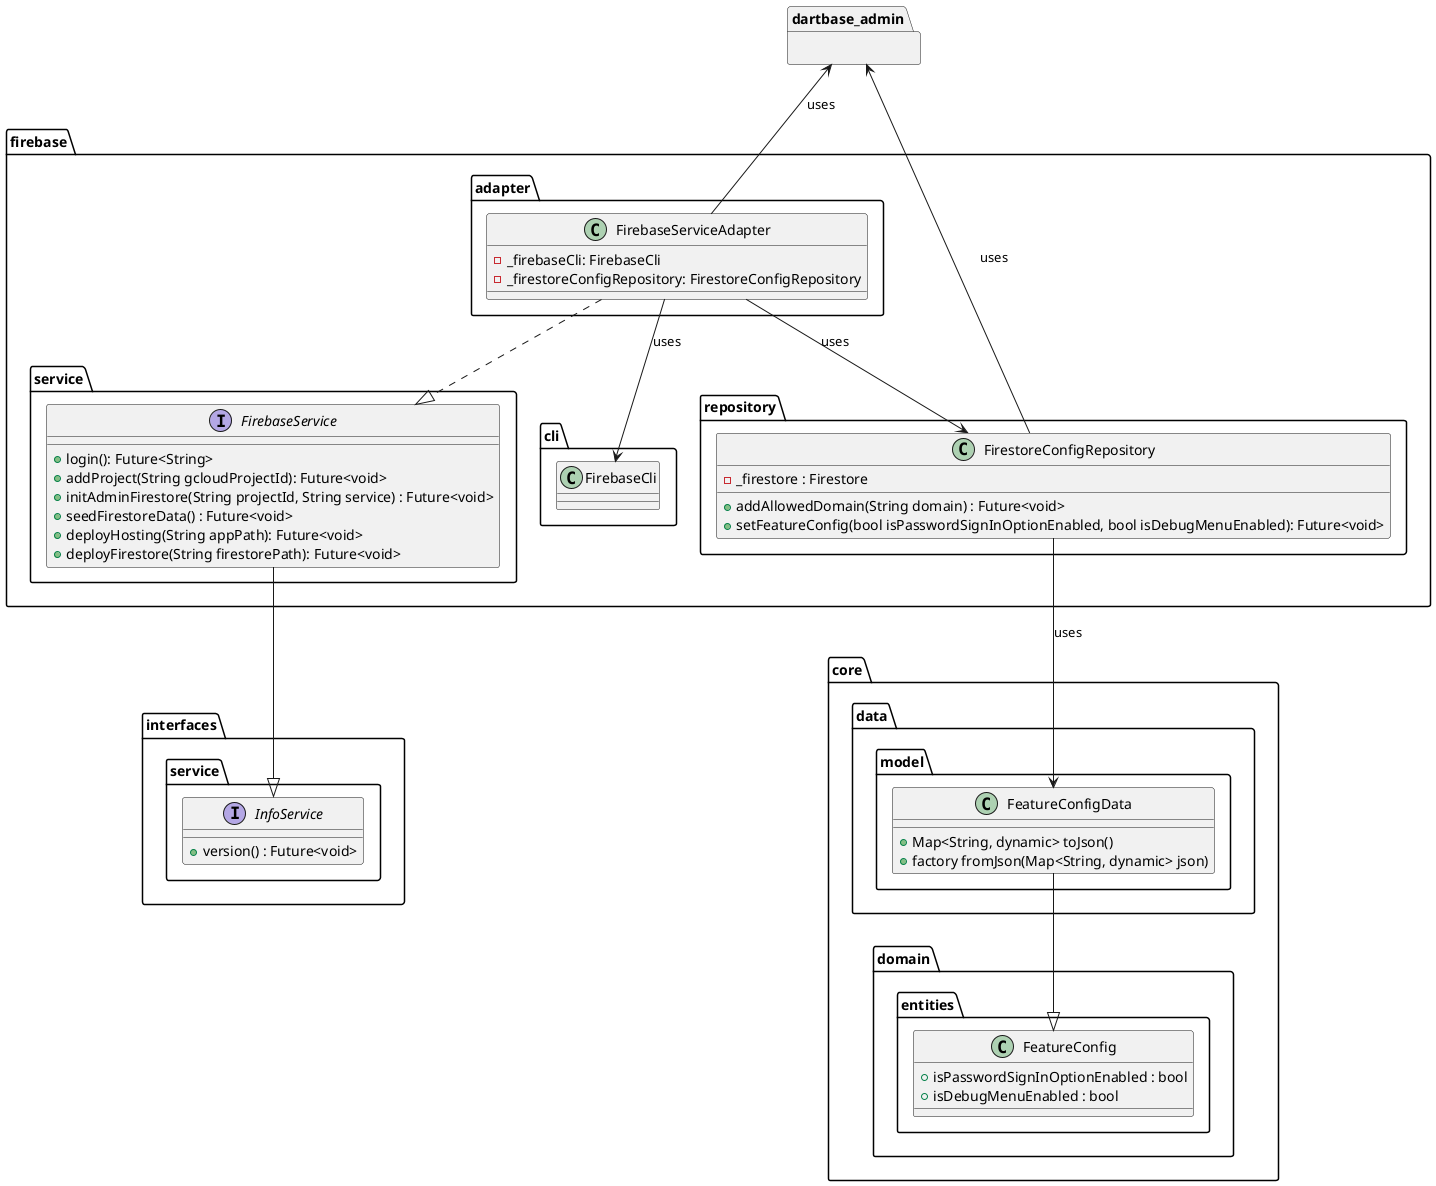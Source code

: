 @startuml firestore_managing_data_class_diagram

package firebase {
    package service as firebase.service {
        interface FirebaseService {
            + login(): Future<String>
            + addProject(String gcloudProjectId): Future<void>
            + initAdminFirestore(String projectId, String service) : Future<void>
            + seedFirestoreData() : Future<void>
            + deployHosting(String appPath): Future<void>
            + deployFirestore(String firestorePath): Future<void>
        }
    }

    package adapter as firebase.adapter {
        class FirebaseServiceAdapter {
            - _firebaseCli: FirebaseCli
            - _firestoreConfigRepository: FirestoreConfigRepository
        }
    }

    package cli as firebase.cli {
        class FirebaseCli {
        }
    }

    package repository as firebase.repository {
        class FirestoreConfigRepository {
            - _firestore : Firestore
            + addAllowedDomain(String domain) : Future<void>
            + setFeatureConfig(bool isPasswordSignInOptionEnabled, bool isDebugMenuEnabled): Future<void>
        }
    }
}

package interfaces {
    package service {
        interface InfoService {
            + version() : Future<void>
        }
    }
}

package core {
    package data.model {
        class FeatureConfigData {
            + Map<String, dynamic> toJson()
            + factory fromJson(Map<String, dynamic> json)
        }
    }

    package domain.entities {
        class FeatureConfig {
            + isPasswordSignInOptionEnabled : bool
            + isDebugMenuEnabled : bool
        }
    }
}

package dartbase_admin {
}

FirebaseService --|> InfoService
FeatureConfigData --|> FeatureConfig

FirebaseServiceAdapter ..|> FirebaseService
FirebaseServiceAdapter --> FirebaseCli : uses
FirebaseServiceAdapter --> FirestoreConfigRepository : uses
FirebaseServiceAdapter -up-> dartbase_admin : uses

FirestoreConfigRepository -up-> dartbase_admin : uses
FirestoreConfigRepository --> FeatureConfigData : uses

@enduml
